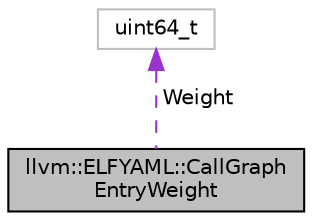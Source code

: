 digraph "llvm::ELFYAML::CallGraphEntryWeight"
{
 // LATEX_PDF_SIZE
  bgcolor="transparent";
  edge [fontname="Helvetica",fontsize="10",labelfontname="Helvetica",labelfontsize="10"];
  node [fontname="Helvetica",fontsize="10",shape=record];
  Node1 [label="llvm::ELFYAML::CallGraph\lEntryWeight",height=0.2,width=0.4,color="black", fillcolor="grey75", style="filled", fontcolor="black",tooltip=" "];
  Node2 -> Node1 [dir="back",color="darkorchid3",fontsize="10",style="dashed",label=" Weight" ,fontname="Helvetica"];
  Node2 [label="uint64_t",height=0.2,width=0.4,color="grey75",tooltip=" "];
}
